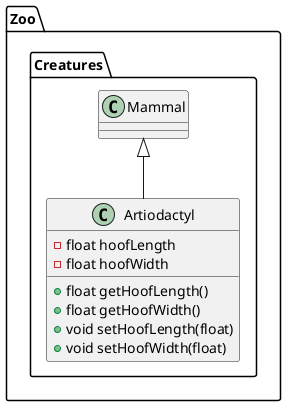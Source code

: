 @startuml
class Zoo.Creatures.Artiodactyl {
- float hoofLength
- float hoofWidth
+ float getHoofLength()
+ float getHoofWidth()
+ void setHoofLength(float)
+ void setHoofWidth(float)
}




Zoo.Creatures.Mammal <|-- Zoo.Creatures.Artiodactyl
@enduml